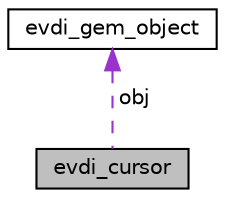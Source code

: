 digraph "evdi_cursor"
{
 // LATEX_PDF_SIZE
  edge [fontname="Helvetica",fontsize="10",labelfontname="Helvetica",labelfontsize="10"];
  node [fontname="Helvetica",fontsize="10",shape=record];
  Node1 [label="evdi_cursor",height=0.2,width=0.4,color="black", fillcolor="grey75", style="filled", fontcolor="black",tooltip=" "];
  Node2 -> Node1 [dir="back",color="darkorchid3",fontsize="10",style="dashed",label=" obj" ];
  Node2 [label="evdi_gem_object",height=0.2,width=0.4,color="black", fillcolor="white", style="filled",URL="$structevdi__gem__object.html",tooltip=" "];
}
